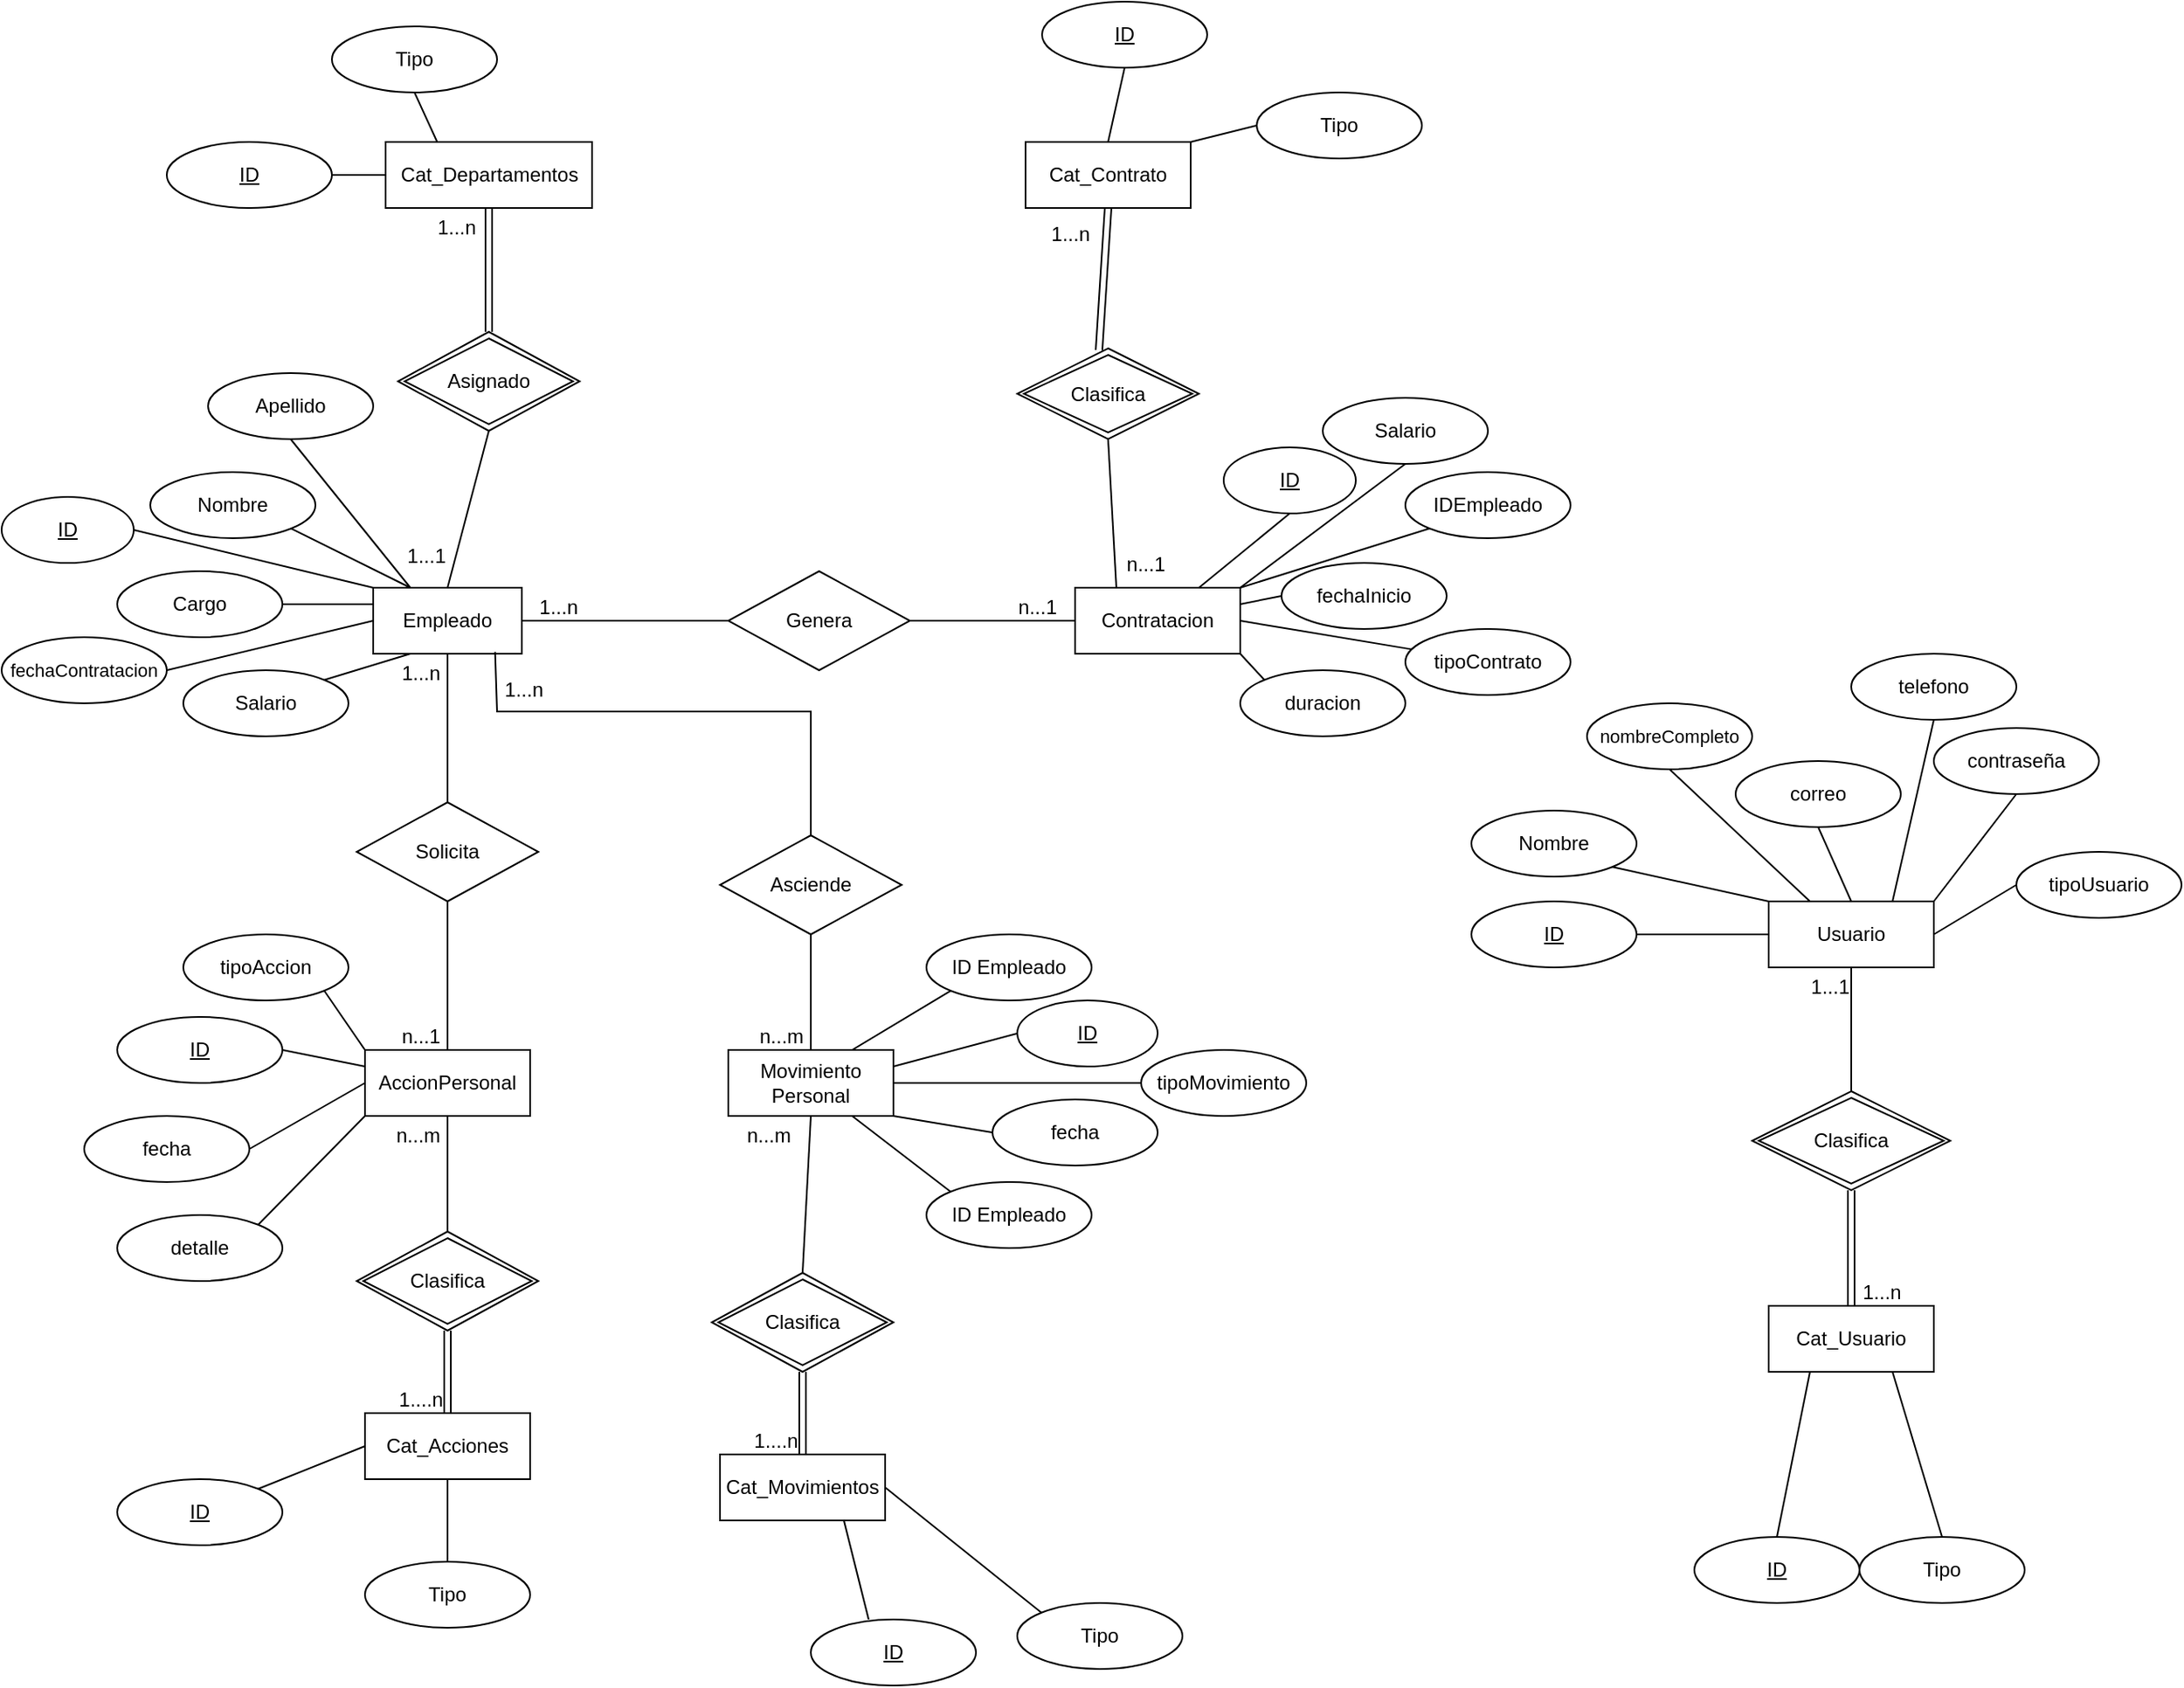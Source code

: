 <mxfile version="24.7.17">
  <diagram id="R2lEEEUBdFMjLlhIrx00" name="Page-1">
    <mxGraphModel dx="2489" dy="1182" grid="1" gridSize="10" guides="1" tooltips="1" connect="1" arrows="1" fold="1" page="1" pageScale="1" pageWidth="850" pageHeight="1100" math="0" shadow="0" extFonts="Permanent Marker^https://fonts.googleapis.com/css?family=Permanent+Marker">
      <root>
        <mxCell id="0" />
        <mxCell id="1" parent="0" />
        <mxCell id="kR9tuHSy6XGwE23nm4-p-1" value="Empleado" style="whiteSpace=wrap;html=1;align=center;" vertex="1" parent="1">
          <mxGeometry x="305" y="415" width="90" height="40" as="geometry" />
        </mxCell>
        <mxCell id="kR9tuHSy6XGwE23nm4-p-2" value="ID" style="ellipse;whiteSpace=wrap;html=1;align=center;fontStyle=4;" vertex="1" parent="1">
          <mxGeometry x="80" y="360" width="80" height="40" as="geometry" />
        </mxCell>
        <mxCell id="kR9tuHSy6XGwE23nm4-p-3" value="" style="endArrow=none;html=1;rounded=0;exitX=1;exitY=0.5;exitDx=0;exitDy=0;entryX=0;entryY=0;entryDx=0;entryDy=0;" edge="1" parent="1" source="kR9tuHSy6XGwE23nm4-p-2" target="kR9tuHSy6XGwE23nm4-p-1">
          <mxGeometry relative="1" as="geometry">
            <mxPoint x="370" y="485" as="sourcePoint" />
            <mxPoint x="530" y="485" as="targetPoint" />
          </mxGeometry>
        </mxCell>
        <mxCell id="kR9tuHSy6XGwE23nm4-p-6" value="Nombre" style="ellipse;whiteSpace=wrap;html=1;align=center;" vertex="1" parent="1">
          <mxGeometry x="170" y="345" width="100" height="40" as="geometry" />
        </mxCell>
        <mxCell id="kR9tuHSy6XGwE23nm4-p-7" value="" style="endArrow=none;html=1;rounded=0;exitX=1;exitY=1;exitDx=0;exitDy=0;entryX=0.25;entryY=0;entryDx=0;entryDy=0;" edge="1" parent="1" source="kR9tuHSy6XGwE23nm4-p-6" target="kR9tuHSy6XGwE23nm4-p-1">
          <mxGeometry relative="1" as="geometry">
            <mxPoint x="370" y="485" as="sourcePoint" />
            <mxPoint x="530" y="485" as="targetPoint" />
          </mxGeometry>
        </mxCell>
        <mxCell id="kR9tuHSy6XGwE23nm4-p-8" value="Apellido" style="ellipse;whiteSpace=wrap;html=1;align=center;" vertex="1" parent="1">
          <mxGeometry x="205" y="285" width="100" height="40" as="geometry" />
        </mxCell>
        <mxCell id="kR9tuHSy6XGwE23nm4-p-9" value="" style="endArrow=none;html=1;rounded=0;exitX=0.5;exitY=1;exitDx=0;exitDy=0;entryX=0.25;entryY=0;entryDx=0;entryDy=0;" edge="1" parent="1" source="kR9tuHSy6XGwE23nm4-p-8" target="kR9tuHSy6XGwE23nm4-p-1">
          <mxGeometry relative="1" as="geometry">
            <mxPoint x="520" y="545" as="sourcePoint" />
            <mxPoint x="463" y="475" as="targetPoint" />
          </mxGeometry>
        </mxCell>
        <mxCell id="kR9tuHSy6XGwE23nm4-p-10" value="Cargo" style="ellipse;whiteSpace=wrap;html=1;align=center;" vertex="1" parent="1">
          <mxGeometry x="150" y="405" width="100" height="40" as="geometry" />
        </mxCell>
        <mxCell id="kR9tuHSy6XGwE23nm4-p-11" value="" style="endArrow=none;html=1;rounded=0;exitX=1;exitY=0.5;exitDx=0;exitDy=0;entryX=0;entryY=0.25;entryDx=0;entryDy=0;" edge="1" parent="1" source="kR9tuHSy6XGwE23nm4-p-10" target="kR9tuHSy6XGwE23nm4-p-1">
          <mxGeometry relative="1" as="geometry">
            <mxPoint x="260" y="585" as="sourcePoint" />
            <mxPoint x="203" y="515" as="targetPoint" />
          </mxGeometry>
        </mxCell>
        <mxCell id="kR9tuHSy6XGwE23nm4-p-12" value="&lt;font style=&quot;font-size: 11px;&quot;&gt;fechaContratacion&lt;/font&gt;" style="ellipse;whiteSpace=wrap;html=1;align=center;" vertex="1" parent="1">
          <mxGeometry x="80" y="445" width="100" height="40" as="geometry" />
        </mxCell>
        <mxCell id="kR9tuHSy6XGwE23nm4-p-13" value="" style="endArrow=none;html=1;rounded=0;exitX=1;exitY=0.5;exitDx=0;exitDy=0;entryX=0;entryY=0.5;entryDx=0;entryDy=0;" edge="1" parent="1" source="kR9tuHSy6XGwE23nm4-p-12" target="kR9tuHSy6XGwE23nm4-p-1">
          <mxGeometry relative="1" as="geometry">
            <mxPoint x="260" y="655" as="sourcePoint" />
            <mxPoint x="203" y="585" as="targetPoint" />
          </mxGeometry>
        </mxCell>
        <mxCell id="kR9tuHSy6XGwE23nm4-p-14" value="Salario" style="ellipse;whiteSpace=wrap;html=1;align=center;" vertex="1" parent="1">
          <mxGeometry x="190" y="465" width="100" height="40" as="geometry" />
        </mxCell>
        <mxCell id="kR9tuHSy6XGwE23nm4-p-15" value="" style="endArrow=none;html=1;rounded=0;exitX=1;exitY=0;exitDx=0;exitDy=0;entryX=0.25;entryY=1;entryDx=0;entryDy=0;" edge="1" parent="1" source="kR9tuHSy6XGwE23nm4-p-14" target="kR9tuHSy6XGwE23nm4-p-1">
          <mxGeometry relative="1" as="geometry">
            <mxPoint x="280" y="685" as="sourcePoint" />
            <mxPoint x="223" y="615" as="targetPoint" />
          </mxGeometry>
        </mxCell>
        <mxCell id="kR9tuHSy6XGwE23nm4-p-16" value="Genera" style="shape=rhombus;perimeter=rhombusPerimeter;whiteSpace=wrap;html=1;align=center;" vertex="1" parent="1">
          <mxGeometry x="520" y="405" width="110" height="60" as="geometry" />
        </mxCell>
        <mxCell id="kR9tuHSy6XGwE23nm4-p-17" value="Contratacion" style="whiteSpace=wrap;html=1;align=center;" vertex="1" parent="1">
          <mxGeometry x="730" y="415" width="100" height="40" as="geometry" />
        </mxCell>
        <mxCell id="kR9tuHSy6XGwE23nm4-p-18" value="Solicita" style="shape=rhombus;perimeter=rhombusPerimeter;whiteSpace=wrap;html=1;align=center;" vertex="1" parent="1">
          <mxGeometry x="295" y="545" width="110" height="60" as="geometry" />
        </mxCell>
        <mxCell id="kR9tuHSy6XGwE23nm4-p-19" value="AccionPersonal" style="whiteSpace=wrap;html=1;align=center;" vertex="1" parent="1">
          <mxGeometry x="300" y="695" width="100" height="40" as="geometry" />
        </mxCell>
        <mxCell id="kR9tuHSy6XGwE23nm4-p-20" value="Asciende" style="shape=rhombus;perimeter=rhombusPerimeter;whiteSpace=wrap;html=1;align=center;" vertex="1" parent="1">
          <mxGeometry x="515" y="565" width="110" height="60" as="geometry" />
        </mxCell>
        <mxCell id="kR9tuHSy6XGwE23nm4-p-21" value="Movimiento&lt;div&gt;Personal&lt;/div&gt;" style="whiteSpace=wrap;html=1;align=center;" vertex="1" parent="1">
          <mxGeometry x="520" y="695" width="100" height="40" as="geometry" />
        </mxCell>
        <mxCell id="kR9tuHSy6XGwE23nm4-p-22" value="ID" style="ellipse;whiteSpace=wrap;html=1;align=center;fontStyle=4;" vertex="1" parent="1">
          <mxGeometry x="150" y="675" width="100" height="40" as="geometry" />
        </mxCell>
        <mxCell id="kR9tuHSy6XGwE23nm4-p-23" value="" style="endArrow=none;html=1;rounded=0;exitX=1;exitY=0.5;exitDx=0;exitDy=0;entryX=0;entryY=0.25;entryDx=0;entryDy=0;" edge="1" parent="1" source="kR9tuHSy6XGwE23nm4-p-22" target="kR9tuHSy6XGwE23nm4-p-19">
          <mxGeometry relative="1" as="geometry">
            <mxPoint x="300" y="885" as="sourcePoint" />
            <mxPoint x="220" y="815" as="targetPoint" />
          </mxGeometry>
        </mxCell>
        <mxCell id="kR9tuHSy6XGwE23nm4-p-24" value="tipoAccion" style="ellipse;whiteSpace=wrap;html=1;align=center;" vertex="1" parent="1">
          <mxGeometry x="190" y="625" width="100" height="40" as="geometry" />
        </mxCell>
        <mxCell id="kR9tuHSy6XGwE23nm4-p-25" value="" style="endArrow=none;html=1;rounded=0;exitX=1;exitY=1;exitDx=0;exitDy=0;entryX=0;entryY=0;entryDx=0;entryDy=0;" edge="1" parent="1" source="kR9tuHSy6XGwE23nm4-p-24" target="kR9tuHSy6XGwE23nm4-p-19">
          <mxGeometry relative="1" as="geometry">
            <mxPoint x="300" y="885" as="sourcePoint" />
            <mxPoint x="243" y="815" as="targetPoint" />
          </mxGeometry>
        </mxCell>
        <mxCell id="kR9tuHSy6XGwE23nm4-p-26" value="fecha" style="ellipse;whiteSpace=wrap;html=1;align=center;" vertex="1" parent="1">
          <mxGeometry x="130" y="735" width="100" height="40" as="geometry" />
        </mxCell>
        <mxCell id="kR9tuHSy6XGwE23nm4-p-27" value="" style="endArrow=none;html=1;rounded=0;exitX=1;exitY=0.5;exitDx=0;exitDy=0;entryX=0;entryY=0.5;entryDx=0;entryDy=0;" edge="1" parent="1" source="kR9tuHSy6XGwE23nm4-p-26" target="kR9tuHSy6XGwE23nm4-p-19">
          <mxGeometry relative="1" as="geometry">
            <mxPoint x="190" y="985" as="sourcePoint" />
            <mxPoint x="220" y="825" as="targetPoint" />
          </mxGeometry>
        </mxCell>
        <mxCell id="kR9tuHSy6XGwE23nm4-p-30" value="detalle" style="ellipse;whiteSpace=wrap;html=1;align=center;" vertex="1" parent="1">
          <mxGeometry x="150" y="795" width="100" height="40" as="geometry" />
        </mxCell>
        <mxCell id="kR9tuHSy6XGwE23nm4-p-31" value="" style="endArrow=none;html=1;rounded=0;exitX=1;exitY=0;exitDx=0;exitDy=0;entryX=0;entryY=1;entryDx=0;entryDy=0;" edge="1" parent="1" source="kR9tuHSy6XGwE23nm4-p-30" target="kR9tuHSy6XGwE23nm4-p-19">
          <mxGeometry relative="1" as="geometry">
            <mxPoint x="210" y="1085" as="sourcePoint" />
            <mxPoint x="220" y="855" as="targetPoint" />
          </mxGeometry>
        </mxCell>
        <mxCell id="kR9tuHSy6XGwE23nm4-p-32" value="Cat_Acciones" style="whiteSpace=wrap;html=1;align=center;" vertex="1" parent="1">
          <mxGeometry x="300" y="915" width="100" height="40" as="geometry" />
        </mxCell>
        <mxCell id="kR9tuHSy6XGwE23nm4-p-35" value="ID" style="ellipse;whiteSpace=wrap;html=1;align=center;fontStyle=4;" vertex="1" parent="1">
          <mxGeometry x="150" y="955" width="100" height="40" as="geometry" />
        </mxCell>
        <mxCell id="kR9tuHSy6XGwE23nm4-p-36" value="Tipo" style="ellipse;whiteSpace=wrap;html=1;align=center;" vertex="1" parent="1">
          <mxGeometry x="300" y="1005" width="100" height="40" as="geometry" />
        </mxCell>
        <mxCell id="kR9tuHSy6XGwE23nm4-p-37" value="" style="endArrow=none;html=1;rounded=0;exitX=1;exitY=0;exitDx=0;exitDy=0;entryX=0;entryY=0.5;entryDx=0;entryDy=0;" edge="1" parent="1" source="kR9tuHSy6XGwE23nm4-p-35" target="kR9tuHSy6XGwE23nm4-p-32">
          <mxGeometry relative="1" as="geometry">
            <mxPoint x="430" y="895" as="sourcePoint" />
            <mxPoint x="590" y="895" as="targetPoint" />
          </mxGeometry>
        </mxCell>
        <mxCell id="kR9tuHSy6XGwE23nm4-p-38" value="" style="endArrow=none;html=1;rounded=0;exitX=0.5;exitY=0;exitDx=0;exitDy=0;entryX=0.5;entryY=1;entryDx=0;entryDy=0;" edge="1" parent="1" source="kR9tuHSy6XGwE23nm4-p-36" target="kR9tuHSy6XGwE23nm4-p-32">
          <mxGeometry relative="1" as="geometry">
            <mxPoint x="430" y="895" as="sourcePoint" />
            <mxPoint x="590" y="895" as="targetPoint" />
          </mxGeometry>
        </mxCell>
        <mxCell id="kR9tuHSy6XGwE23nm4-p-39" value="Clasifica" style="shape=rhombus;double=1;perimeter=rhombusPerimeter;whiteSpace=wrap;html=1;align=center;" vertex="1" parent="1">
          <mxGeometry x="295" y="805" width="110" height="60" as="geometry" />
        </mxCell>
        <mxCell id="kR9tuHSy6XGwE23nm4-p-40" value="" style="shape=link;html=1;rounded=0;exitX=0.5;exitY=0;exitDx=0;exitDy=0;entryX=0.5;entryY=1;entryDx=0;entryDy=0;" edge="1" parent="1" source="kR9tuHSy6XGwE23nm4-p-32" target="kR9tuHSy6XGwE23nm4-p-39">
          <mxGeometry relative="1" as="geometry">
            <mxPoint x="430" y="895" as="sourcePoint" />
            <mxPoint x="590" y="895" as="targetPoint" />
          </mxGeometry>
        </mxCell>
        <mxCell id="kR9tuHSy6XGwE23nm4-p-41" value="1....n&amp;nbsp;&amp;nbsp;" style="resizable=0;html=1;whiteSpace=wrap;align=right;verticalAlign=bottom;" connectable="0" vertex="1" parent="kR9tuHSy6XGwE23nm4-p-40">
          <mxGeometry x="1" relative="1" as="geometry">
            <mxPoint x="5" y="50" as="offset" />
          </mxGeometry>
        </mxCell>
        <mxCell id="kR9tuHSy6XGwE23nm4-p-42" value="" style="endArrow=none;html=1;rounded=0;exitX=0.5;exitY=0;exitDx=0;exitDy=0;entryX=0.5;entryY=1;entryDx=0;entryDy=0;" edge="1" parent="1" source="kR9tuHSy6XGwE23nm4-p-39" target="kR9tuHSy6XGwE23nm4-p-19">
          <mxGeometry relative="1" as="geometry">
            <mxPoint x="390" y="775" as="sourcePoint" />
            <mxPoint x="550" y="775" as="targetPoint" />
          </mxGeometry>
        </mxCell>
        <mxCell id="kR9tuHSy6XGwE23nm4-p-43" value="n...m&amp;nbsp;" style="resizable=0;html=1;whiteSpace=wrap;align=right;verticalAlign=bottom;" connectable="0" vertex="1" parent="kR9tuHSy6XGwE23nm4-p-42">
          <mxGeometry x="1" relative="1" as="geometry">
            <mxPoint y="20" as="offset" />
          </mxGeometry>
        </mxCell>
        <mxCell id="kR9tuHSy6XGwE23nm4-p-45" value="" style="endArrow=none;html=1;rounded=0;exitX=0.5;exitY=1;exitDx=0;exitDy=0;entryX=0.5;entryY=0;entryDx=0;entryDy=0;" edge="1" parent="1" source="kR9tuHSy6XGwE23nm4-p-18" target="kR9tuHSy6XGwE23nm4-p-19">
          <mxGeometry relative="1" as="geometry">
            <mxPoint x="370" y="615" as="sourcePoint" />
            <mxPoint x="530" y="615" as="targetPoint" />
          </mxGeometry>
        </mxCell>
        <mxCell id="kR9tuHSy6XGwE23nm4-p-46" value="n...1&amp;nbsp;" style="resizable=0;html=1;whiteSpace=wrap;align=right;verticalAlign=bottom;" connectable="0" vertex="1" parent="kR9tuHSy6XGwE23nm4-p-45">
          <mxGeometry x="1" relative="1" as="geometry" />
        </mxCell>
        <mxCell id="kR9tuHSy6XGwE23nm4-p-47" value="" style="endArrow=none;html=1;rounded=0;exitX=0.5;exitY=0;exitDx=0;exitDy=0;entryX=0.5;entryY=1;entryDx=0;entryDy=0;" edge="1" parent="1" source="kR9tuHSy6XGwE23nm4-p-18" target="kR9tuHSy6XGwE23nm4-p-1">
          <mxGeometry relative="1" as="geometry">
            <mxPoint x="360" y="525" as="sourcePoint" />
            <mxPoint x="520" y="525" as="targetPoint" />
          </mxGeometry>
        </mxCell>
        <mxCell id="kR9tuHSy6XGwE23nm4-p-48" value="1...n&amp;nbsp;" style="resizable=0;html=1;whiteSpace=wrap;align=right;verticalAlign=bottom;" connectable="0" vertex="1" parent="kR9tuHSy6XGwE23nm4-p-47">
          <mxGeometry x="1" relative="1" as="geometry">
            <mxPoint y="20" as="offset" />
          </mxGeometry>
        </mxCell>
        <mxCell id="kR9tuHSy6XGwE23nm4-p-49" value="ID" style="ellipse;whiteSpace=wrap;html=1;align=center;fontStyle=4;" vertex="1" parent="1">
          <mxGeometry x="820" y="330" width="80" height="40" as="geometry" />
        </mxCell>
        <mxCell id="kR9tuHSy6XGwE23nm4-p-50" value="" style="endArrow=none;html=1;rounded=0;exitX=0.5;exitY=1;exitDx=0;exitDy=0;entryX=0.75;entryY=0;entryDx=0;entryDy=0;" edge="1" parent="1" source="kR9tuHSy6XGwE23nm4-p-49" target="kR9tuHSy6XGwE23nm4-p-17">
          <mxGeometry relative="1" as="geometry">
            <mxPoint x="865" y="445" as="sourcePoint" />
            <mxPoint x="800" y="375" as="targetPoint" />
          </mxGeometry>
        </mxCell>
        <mxCell id="kR9tuHSy6XGwE23nm4-p-51" value="IDEmpleado" style="ellipse;whiteSpace=wrap;html=1;align=center;" vertex="1" parent="1">
          <mxGeometry x="930" y="345" width="100" height="40" as="geometry" />
        </mxCell>
        <mxCell id="kR9tuHSy6XGwE23nm4-p-52" value="" style="endArrow=none;html=1;rounded=0;exitX=0;exitY=1;exitDx=0;exitDy=0;entryX=1;entryY=0;entryDx=0;entryDy=0;" edge="1" parent="1" source="kR9tuHSy6XGwE23nm4-p-51" target="kR9tuHSy6XGwE23nm4-p-17">
          <mxGeometry relative="1" as="geometry">
            <mxPoint x="865" y="445" as="sourcePoint" />
            <mxPoint x="823" y="375" as="targetPoint" />
          </mxGeometry>
        </mxCell>
        <mxCell id="kR9tuHSy6XGwE23nm4-p-53" value="fechaInicio" style="ellipse;whiteSpace=wrap;html=1;align=center;" vertex="1" parent="1">
          <mxGeometry x="855" y="400" width="100" height="40" as="geometry" />
        </mxCell>
        <mxCell id="kR9tuHSy6XGwE23nm4-p-54" value="" style="endArrow=none;html=1;rounded=0;exitX=0;exitY=0.5;exitDx=0;exitDy=0;entryX=1;entryY=0.25;entryDx=0;entryDy=0;" edge="1" parent="1" source="kR9tuHSy6XGwE23nm4-p-53" target="kR9tuHSy6XGwE23nm4-p-17">
          <mxGeometry relative="1" as="geometry">
            <mxPoint x="1015" y="505" as="sourcePoint" />
            <mxPoint x="845" y="375" as="targetPoint" />
          </mxGeometry>
        </mxCell>
        <mxCell id="kR9tuHSy6XGwE23nm4-p-55" value="tipoContrato" style="ellipse;whiteSpace=wrap;html=1;align=center;" vertex="1" parent="1">
          <mxGeometry x="930" y="440" width="100" height="40" as="geometry" />
        </mxCell>
        <mxCell id="kR9tuHSy6XGwE23nm4-p-56" value="" style="endArrow=none;html=1;rounded=0;entryX=1;entryY=0.5;entryDx=0;entryDy=0;" edge="1" parent="1" source="kR9tuHSy6XGwE23nm4-p-55" target="kR9tuHSy6XGwE23nm4-p-17">
          <mxGeometry relative="1" as="geometry">
            <mxPoint x="965" y="680" as="sourcePoint" />
            <mxPoint x="1010" y="520" as="targetPoint" />
          </mxGeometry>
        </mxCell>
        <mxCell id="kR9tuHSy6XGwE23nm4-p-57" value="ID" style="ellipse;whiteSpace=wrap;html=1;align=center;fontStyle=4;" vertex="1" parent="1">
          <mxGeometry x="710" y="60" width="100" height="40" as="geometry" />
        </mxCell>
        <mxCell id="kR9tuHSy6XGwE23nm4-p-58" value="" style="endArrow=none;html=1;rounded=0;exitX=0.5;exitY=1;exitDx=0;exitDy=0;entryX=0.5;entryY=0;entryDx=0;entryDy=0;" edge="1" parent="1" source="kR9tuHSy6XGwE23nm4-p-57" target="kR9tuHSy6XGwE23nm4-p-84">
          <mxGeometry relative="1" as="geometry">
            <mxPoint x="1065" y="235" as="sourcePoint" />
            <mxPoint x="1000" y="165" as="targetPoint" />
          </mxGeometry>
        </mxCell>
        <mxCell id="kR9tuHSy6XGwE23nm4-p-59" value="Salario" style="ellipse;whiteSpace=wrap;html=1;align=center;" vertex="1" parent="1">
          <mxGeometry x="880" y="300" width="100" height="40" as="geometry" />
        </mxCell>
        <mxCell id="kR9tuHSy6XGwE23nm4-p-60" value="" style="endArrow=none;html=1;rounded=0;exitX=0.5;exitY=1;exitDx=0;exitDy=0;entryX=1;entryY=0;entryDx=0;entryDy=0;" edge="1" parent="1" source="kR9tuHSy6XGwE23nm4-p-59" target="kR9tuHSy6XGwE23nm4-p-17">
          <mxGeometry relative="1" as="geometry">
            <mxPoint x="920" y="455" as="sourcePoint" />
            <mxPoint x="878" y="385" as="targetPoint" />
          </mxGeometry>
        </mxCell>
        <mxCell id="kR9tuHSy6XGwE23nm4-p-61" value="duracion" style="ellipse;whiteSpace=wrap;html=1;align=center;" vertex="1" parent="1">
          <mxGeometry x="830" y="465" width="100" height="40" as="geometry" />
        </mxCell>
        <mxCell id="kR9tuHSy6XGwE23nm4-p-62" value="" style="endArrow=none;html=1;rounded=0;exitX=0;exitY=0;exitDx=0;exitDy=0;entryX=1;entryY=1;entryDx=0;entryDy=0;" edge="1" parent="1" source="kR9tuHSy6XGwE23nm4-p-61" target="kR9tuHSy6XGwE23nm4-p-17">
          <mxGeometry relative="1" as="geometry">
            <mxPoint x="1070" y="555" as="sourcePoint" />
            <mxPoint x="900" y="425" as="targetPoint" />
          </mxGeometry>
        </mxCell>
        <mxCell id="kR9tuHSy6XGwE23nm4-p-63" value="Tipo" style="ellipse;whiteSpace=wrap;html=1;align=center;" vertex="1" parent="1">
          <mxGeometry x="840" y="115" width="100" height="40" as="geometry" />
        </mxCell>
        <mxCell id="kR9tuHSy6XGwE23nm4-p-64" value="" style="endArrow=none;html=1;rounded=0;exitX=0;exitY=0.5;exitDx=0;exitDy=0;entryX=1;entryY=0;entryDx=0;entryDy=0;" edge="1" parent="1" source="kR9tuHSy6XGwE23nm4-p-63" target="kR9tuHSy6XGwE23nm4-p-84">
          <mxGeometry relative="1" as="geometry">
            <mxPoint x="955" y="335" as="sourcePoint" />
            <mxPoint x="1000" y="175" as="targetPoint" />
          </mxGeometry>
        </mxCell>
        <mxCell id="kR9tuHSy6XGwE23nm4-p-66" value="" style="endArrow=none;html=1;rounded=0;exitX=1;exitY=0.5;exitDx=0;exitDy=0;entryX=0;entryY=0.5;entryDx=0;entryDy=0;" edge="1" parent="1" source="kR9tuHSy6XGwE23nm4-p-1" target="kR9tuHSy6XGwE23nm4-p-16">
          <mxGeometry relative="1" as="geometry">
            <mxPoint x="510" y="385" as="sourcePoint" />
            <mxPoint x="670" y="385" as="targetPoint" />
          </mxGeometry>
        </mxCell>
        <mxCell id="kR9tuHSy6XGwE23nm4-p-67" value="1...n" style="resizable=0;html=1;whiteSpace=wrap;align=right;verticalAlign=bottom;" connectable="0" vertex="1" parent="kR9tuHSy6XGwE23nm4-p-66">
          <mxGeometry x="1" relative="1" as="geometry">
            <mxPoint x="-90" as="offset" />
          </mxGeometry>
        </mxCell>
        <mxCell id="kR9tuHSy6XGwE23nm4-p-68" value="" style="endArrow=none;html=1;rounded=0;exitX=1;exitY=0.5;exitDx=0;exitDy=0;entryX=0;entryY=0.5;entryDx=0;entryDy=0;" edge="1" parent="1" source="kR9tuHSy6XGwE23nm4-p-16" target="kR9tuHSy6XGwE23nm4-p-17">
          <mxGeometry relative="1" as="geometry">
            <mxPoint x="510" y="385" as="sourcePoint" />
            <mxPoint x="670" y="385" as="targetPoint" />
          </mxGeometry>
        </mxCell>
        <mxCell id="kR9tuHSy6XGwE23nm4-p-69" value="n...1" style="resizable=0;html=1;whiteSpace=wrap;align=right;verticalAlign=bottom;" connectable="0" vertex="1" parent="kR9tuHSy6XGwE23nm4-p-68">
          <mxGeometry x="1" relative="1" as="geometry">
            <mxPoint x="-10" as="offset" />
          </mxGeometry>
        </mxCell>
        <mxCell id="kR9tuHSy6XGwE23nm4-p-71" value="Cat_Departamentos" style="whiteSpace=wrap;html=1;align=center;" vertex="1" parent="1">
          <mxGeometry x="312.5" y="145" width="125" height="40" as="geometry" />
        </mxCell>
        <mxCell id="kR9tuHSy6XGwE23nm4-p-72" value="ID" style="ellipse;whiteSpace=wrap;html=1;align=center;fontStyle=4;" vertex="1" parent="1">
          <mxGeometry x="180" y="145" width="100" height="40" as="geometry" />
        </mxCell>
        <mxCell id="kR9tuHSy6XGwE23nm4-p-73" value="Tipo" style="ellipse;whiteSpace=wrap;html=1;align=center;" vertex="1" parent="1">
          <mxGeometry x="280" y="75" width="100" height="40" as="geometry" />
        </mxCell>
        <mxCell id="kR9tuHSy6XGwE23nm4-p-74" value="" style="endArrow=none;html=1;rounded=0;entryX=0;entryY=0.5;entryDx=0;entryDy=0;exitX=1;exitY=0.5;exitDx=0;exitDy=0;" edge="1" parent="1" source="kR9tuHSy6XGwE23nm4-p-72" target="kR9tuHSy6XGwE23nm4-p-71">
          <mxGeometry relative="1" as="geometry">
            <mxPoint x="250" y="65" as="sourcePoint" />
            <mxPoint x="600" y="65" as="targetPoint" />
          </mxGeometry>
        </mxCell>
        <mxCell id="kR9tuHSy6XGwE23nm4-p-77" value="" style="endArrow=none;html=1;rounded=0;exitX=0.25;exitY=0;exitDx=0;exitDy=0;entryX=0.5;entryY=1;entryDx=0;entryDy=0;" edge="1" parent="1" source="kR9tuHSy6XGwE23nm4-p-71" target="kR9tuHSy6XGwE23nm4-p-73">
          <mxGeometry relative="1" as="geometry">
            <mxPoint x="500" y="155" as="sourcePoint" />
            <mxPoint x="660" y="155" as="targetPoint" />
          </mxGeometry>
        </mxCell>
        <mxCell id="kR9tuHSy6XGwE23nm4-p-78" value="Asignado" style="shape=rhombus;double=1;perimeter=rhombusPerimeter;whiteSpace=wrap;html=1;align=center;" vertex="1" parent="1">
          <mxGeometry x="320" y="260" width="110" height="60" as="geometry" />
        </mxCell>
        <mxCell id="kR9tuHSy6XGwE23nm4-p-79" value="" style="shape=link;html=1;rounded=0;exitX=0.5;exitY=0;exitDx=0;exitDy=0;entryX=0.5;entryY=1;entryDx=0;entryDy=0;" edge="1" parent="1" source="kR9tuHSy6XGwE23nm4-p-78" target="kR9tuHSy6XGwE23nm4-p-71">
          <mxGeometry relative="1" as="geometry">
            <mxPoint x="370" y="295" as="sourcePoint" />
            <mxPoint x="530" y="295" as="targetPoint" />
          </mxGeometry>
        </mxCell>
        <mxCell id="kR9tuHSy6XGwE23nm4-p-80" value="1...n&amp;nbsp;&amp;nbsp;" style="resizable=0;html=1;whiteSpace=wrap;align=right;verticalAlign=bottom;" connectable="0" vertex="1" parent="kR9tuHSy6XGwE23nm4-p-79">
          <mxGeometry x="1" relative="1" as="geometry">
            <mxPoint y="20" as="offset" />
          </mxGeometry>
        </mxCell>
        <mxCell id="kR9tuHSy6XGwE23nm4-p-82" value="" style="endArrow=none;html=1;rounded=0;exitX=0.5;exitY=1;exitDx=0;exitDy=0;entryX=0.5;entryY=0;entryDx=0;entryDy=0;" edge="1" parent="1" source="kR9tuHSy6XGwE23nm4-p-78" target="kR9tuHSy6XGwE23nm4-p-1">
          <mxGeometry relative="1" as="geometry">
            <mxPoint x="370" y="295" as="sourcePoint" />
            <mxPoint x="530" y="295" as="targetPoint" />
          </mxGeometry>
        </mxCell>
        <mxCell id="kR9tuHSy6XGwE23nm4-p-83" value="1...1" style="resizable=0;html=1;whiteSpace=wrap;align=right;verticalAlign=bottom;" connectable="0" vertex="1" parent="kR9tuHSy6XGwE23nm4-p-82">
          <mxGeometry x="1" relative="1" as="geometry">
            <mxPoint y="-10" as="offset" />
          </mxGeometry>
        </mxCell>
        <mxCell id="kR9tuHSy6XGwE23nm4-p-84" value="Cat_Contrato" style="whiteSpace=wrap;html=1;align=center;" vertex="1" parent="1">
          <mxGeometry x="700" y="145" width="100" height="40" as="geometry" />
        </mxCell>
        <mxCell id="kR9tuHSy6XGwE23nm4-p-89" value="Clasifica" style="shape=rhombus;double=1;perimeter=rhombusPerimeter;whiteSpace=wrap;html=1;align=center;" vertex="1" parent="1">
          <mxGeometry x="695" y="270" width="110" height="55" as="geometry" />
        </mxCell>
        <mxCell id="kR9tuHSy6XGwE23nm4-p-90" value="" style="endArrow=none;html=1;rounded=0;entryX=0.25;entryY=0;entryDx=0;entryDy=0;exitX=0.5;exitY=1;exitDx=0;exitDy=0;" edge="1" parent="1" source="kR9tuHSy6XGwE23nm4-p-89" target="kR9tuHSy6XGwE23nm4-p-17">
          <mxGeometry relative="1" as="geometry">
            <mxPoint x="650" y="350" as="sourcePoint" />
            <mxPoint x="750" y="300" as="targetPoint" />
          </mxGeometry>
        </mxCell>
        <mxCell id="kR9tuHSy6XGwE23nm4-p-91" value="&amp;nbsp;n...1&amp;nbsp; &amp;nbsp;" style="resizable=0;html=1;whiteSpace=wrap;align=right;verticalAlign=bottom;" connectable="0" vertex="1" parent="kR9tuHSy6XGwE23nm4-p-90">
          <mxGeometry x="1" relative="1" as="geometry">
            <mxPoint x="35" y="10" as="offset" />
          </mxGeometry>
        </mxCell>
        <mxCell id="kR9tuHSy6XGwE23nm4-p-92" value="" style="shape=link;html=1;rounded=0;exitX=0.45;exitY=0.021;exitDx=0;exitDy=0;exitPerimeter=0;entryX=0.5;entryY=1;entryDx=0;entryDy=0;" edge="1" parent="1" source="kR9tuHSy6XGwE23nm4-p-89" target="kR9tuHSy6XGwE23nm4-p-84">
          <mxGeometry relative="1" as="geometry">
            <mxPoint x="670" y="240" as="sourcePoint" />
            <mxPoint x="830" y="240" as="targetPoint" />
          </mxGeometry>
        </mxCell>
        <mxCell id="kR9tuHSy6XGwE23nm4-p-93" value="1...n" style="resizable=0;html=1;whiteSpace=wrap;align=right;verticalAlign=bottom;" connectable="0" vertex="1" parent="kR9tuHSy6XGwE23nm4-p-92">
          <mxGeometry x="1" relative="1" as="geometry">
            <mxPoint x="-10" y="25" as="offset" />
          </mxGeometry>
        </mxCell>
        <mxCell id="kR9tuHSy6XGwE23nm4-p-95" value="" style="endArrow=none;html=1;rounded=0;exitX=0.5;exitY=1;exitDx=0;exitDy=0;entryX=0.5;entryY=0;entryDx=0;entryDy=0;" edge="1" parent="1" source="kR9tuHSy6XGwE23nm4-p-20" target="kR9tuHSy6XGwE23nm4-p-21">
          <mxGeometry relative="1" as="geometry">
            <mxPoint x="560" y="700" as="sourcePoint" />
            <mxPoint x="720" y="700" as="targetPoint" />
          </mxGeometry>
        </mxCell>
        <mxCell id="kR9tuHSy6XGwE23nm4-p-96" value="n...m&amp;nbsp;" style="resizable=0;html=1;whiteSpace=wrap;align=right;verticalAlign=bottom;" connectable="0" vertex="1" parent="kR9tuHSy6XGwE23nm4-p-95">
          <mxGeometry x="1" relative="1" as="geometry" />
        </mxCell>
        <mxCell id="kR9tuHSy6XGwE23nm4-p-97" value="ID" style="ellipse;whiteSpace=wrap;html=1;align=center;fontStyle=4;" vertex="1" parent="1">
          <mxGeometry x="695" y="665" width="85" height="40" as="geometry" />
        </mxCell>
        <mxCell id="kR9tuHSy6XGwE23nm4-p-98" value="" style="endArrow=none;html=1;rounded=0;exitX=0;exitY=0.5;exitDx=0;exitDy=0;entryX=1;entryY=0.25;entryDx=0;entryDy=0;" edge="1" parent="1" source="kR9tuHSy6XGwE23nm4-p-97" target="kR9tuHSy6XGwE23nm4-p-21">
          <mxGeometry relative="1" as="geometry">
            <mxPoint x="905" y="755" as="sourcePoint" />
            <mxPoint x="840" y="685" as="targetPoint" />
          </mxGeometry>
        </mxCell>
        <mxCell id="kR9tuHSy6XGwE23nm4-p-99" value="ID Empleado" style="ellipse;whiteSpace=wrap;html=1;align=center;" vertex="1" parent="1">
          <mxGeometry x="640" y="625" width="100" height="40" as="geometry" />
        </mxCell>
        <mxCell id="kR9tuHSy6XGwE23nm4-p-100" value="" style="endArrow=none;html=1;rounded=0;exitX=0;exitY=1;exitDx=0;exitDy=0;entryX=0.75;entryY=0;entryDx=0;entryDy=0;" edge="1" parent="1" source="kR9tuHSy6XGwE23nm4-p-99" target="kR9tuHSy6XGwE23nm4-p-21">
          <mxGeometry relative="1" as="geometry">
            <mxPoint x="795" y="855" as="sourcePoint" />
            <mxPoint x="840" y="695" as="targetPoint" />
          </mxGeometry>
        </mxCell>
        <mxCell id="kR9tuHSy6XGwE23nm4-p-101" value="tipoMovimiento" style="ellipse;whiteSpace=wrap;html=1;align=center;" vertex="1" parent="1">
          <mxGeometry x="770" y="695" width="100" height="40" as="geometry" />
        </mxCell>
        <mxCell id="kR9tuHSy6XGwE23nm4-p-102" value="" style="endArrow=none;html=1;rounded=0;exitX=0;exitY=0.5;exitDx=0;exitDy=0;entryX=1;entryY=0.5;entryDx=0;entryDy=0;" edge="1" parent="1" source="kR9tuHSy6XGwE23nm4-p-101" target="kR9tuHSy6XGwE23nm4-p-21">
          <mxGeometry relative="1" as="geometry">
            <mxPoint x="855" y="950" as="sourcePoint" />
            <mxPoint x="655" y="790" as="targetPoint" />
          </mxGeometry>
        </mxCell>
        <mxCell id="kR9tuHSy6XGwE23nm4-p-103" value="fecha" style="ellipse;whiteSpace=wrap;html=1;align=center;" vertex="1" parent="1">
          <mxGeometry x="680" y="725" width="100" height="40" as="geometry" />
        </mxCell>
        <mxCell id="kR9tuHSy6XGwE23nm4-p-104" value="" style="endArrow=none;html=1;rounded=0;exitX=0;exitY=0.5;exitDx=0;exitDy=0;entryX=1;entryY=1;entryDx=0;entryDy=0;" edge="1" parent="1" source="kR9tuHSy6XGwE23nm4-p-103" target="kR9tuHSy6XGwE23nm4-p-21">
          <mxGeometry relative="1" as="geometry">
            <mxPoint x="835" y="955" as="sourcePoint" />
            <mxPoint x="635" y="795" as="targetPoint" />
          </mxGeometry>
        </mxCell>
        <mxCell id="kR9tuHSy6XGwE23nm4-p-105" value="ID Empleado" style="ellipse;whiteSpace=wrap;html=1;align=center;" vertex="1" parent="1">
          <mxGeometry x="640" y="775" width="100" height="40" as="geometry" />
        </mxCell>
        <mxCell id="kR9tuHSy6XGwE23nm4-p-106" value="" style="endArrow=none;html=1;rounded=0;exitX=0;exitY=0;exitDx=0;exitDy=0;entryX=0.75;entryY=1;entryDx=0;entryDy=0;" edge="1" parent="1" source="kR9tuHSy6XGwE23nm4-p-105" target="kR9tuHSy6XGwE23nm4-p-21">
          <mxGeometry relative="1" as="geometry">
            <mxPoint x="830" y="1025" as="sourcePoint" />
            <mxPoint x="630" y="865" as="targetPoint" />
          </mxGeometry>
        </mxCell>
        <mxCell id="kR9tuHSy6XGwE23nm4-p-107" value="Cat_Movimientos" style="whiteSpace=wrap;html=1;align=center;" vertex="1" parent="1">
          <mxGeometry x="515" y="940" width="100" height="40" as="geometry" />
        </mxCell>
        <mxCell id="kR9tuHSy6XGwE23nm4-p-108" value="ID" style="ellipse;whiteSpace=wrap;html=1;align=center;fontStyle=4;" vertex="1" parent="1">
          <mxGeometry x="570" y="1040" width="100" height="40" as="geometry" />
        </mxCell>
        <mxCell id="kR9tuHSy6XGwE23nm4-p-109" value="Tipo" style="ellipse;whiteSpace=wrap;html=1;align=center;" vertex="1" parent="1">
          <mxGeometry x="695" y="1030" width="100" height="40" as="geometry" />
        </mxCell>
        <mxCell id="kR9tuHSy6XGwE23nm4-p-110" value="" style="endArrow=none;html=1;rounded=0;exitX=0.5;exitY=0;exitDx=0;exitDy=0;entryX=0.75;entryY=1;entryDx=0;entryDy=0;" edge="1" parent="1" target="kR9tuHSy6XGwE23nm4-p-107">
          <mxGeometry relative="1" as="geometry">
            <mxPoint x="605" y="1040" as="sourcePoint" />
            <mxPoint x="805" y="920" as="targetPoint" />
          </mxGeometry>
        </mxCell>
        <mxCell id="kR9tuHSy6XGwE23nm4-p-111" value="" style="endArrow=none;html=1;rounded=0;exitX=0;exitY=0;exitDx=0;exitDy=0;entryX=1;entryY=0.5;entryDx=0;entryDy=0;" edge="1" parent="1" source="kR9tuHSy6XGwE23nm4-p-109" target="kR9tuHSy6XGwE23nm4-p-107">
          <mxGeometry relative="1" as="geometry">
            <mxPoint x="645" y="920" as="sourcePoint" />
            <mxPoint x="805" y="920" as="targetPoint" />
          </mxGeometry>
        </mxCell>
        <mxCell id="kR9tuHSy6XGwE23nm4-p-112" value="Clasifica" style="shape=rhombus;double=1;perimeter=rhombusPerimeter;whiteSpace=wrap;html=1;align=center;" vertex="1" parent="1">
          <mxGeometry x="510" y="830" width="110" height="60" as="geometry" />
        </mxCell>
        <mxCell id="kR9tuHSy6XGwE23nm4-p-113" value="" style="shape=link;html=1;rounded=0;exitX=0.5;exitY=0;exitDx=0;exitDy=0;entryX=0.5;entryY=1;entryDx=0;entryDy=0;" edge="1" parent="1" source="kR9tuHSy6XGwE23nm4-p-107" target="kR9tuHSy6XGwE23nm4-p-112">
          <mxGeometry relative="1" as="geometry">
            <mxPoint x="645" y="920" as="sourcePoint" />
            <mxPoint x="805" y="920" as="targetPoint" />
          </mxGeometry>
        </mxCell>
        <mxCell id="kR9tuHSy6XGwE23nm4-p-114" value="1....n&amp;nbsp;&amp;nbsp;" style="resizable=0;html=1;whiteSpace=wrap;align=right;verticalAlign=bottom;" connectable="0" vertex="1" parent="kR9tuHSy6XGwE23nm4-p-113">
          <mxGeometry x="1" relative="1" as="geometry">
            <mxPoint x="5" y="50" as="offset" />
          </mxGeometry>
        </mxCell>
        <mxCell id="kR9tuHSy6XGwE23nm4-p-115" value="" style="endArrow=none;html=1;rounded=0;exitX=0.5;exitY=0;exitDx=0;exitDy=0;entryX=0.5;entryY=1;entryDx=0;entryDy=0;" edge="1" parent="1" source="kR9tuHSy6XGwE23nm4-p-112" target="kR9tuHSy6XGwE23nm4-p-21">
          <mxGeometry relative="1" as="geometry">
            <mxPoint x="480" y="780" as="sourcePoint" />
            <mxPoint x="640" y="780" as="targetPoint" />
          </mxGeometry>
        </mxCell>
        <mxCell id="kR9tuHSy6XGwE23nm4-p-116" value="n...m" style="resizable=0;html=1;whiteSpace=wrap;align=right;verticalAlign=bottom;" connectable="0" vertex="1" parent="kR9tuHSy6XGwE23nm4-p-115">
          <mxGeometry x="1" relative="1" as="geometry">
            <mxPoint x="-10" y="20" as="offset" />
          </mxGeometry>
        </mxCell>
        <mxCell id="kR9tuHSy6XGwE23nm4-p-117" value="" style="endArrow=none;html=1;rounded=0;exitX=0.5;exitY=0;exitDx=0;exitDy=0;entryX=0.82;entryY=0.971;entryDx=0;entryDy=0;entryPerimeter=0;" edge="1" parent="1" source="kR9tuHSy6XGwE23nm4-p-20" target="kR9tuHSy6XGwE23nm4-p-1">
          <mxGeometry relative="1" as="geometry">
            <mxPoint x="570" y="610" as="sourcePoint" />
            <mxPoint x="730" y="610" as="targetPoint" />
            <Array as="points">
              <mxPoint x="570" y="490" />
              <mxPoint x="380" y="490" />
            </Array>
          </mxGeometry>
        </mxCell>
        <mxCell id="kR9tuHSy6XGwE23nm4-p-118" value="1...n" style="resizable=0;html=1;whiteSpace=wrap;align=right;verticalAlign=bottom;" connectable="0" vertex="1" parent="kR9tuHSy6XGwE23nm4-p-117">
          <mxGeometry x="1" relative="1" as="geometry">
            <mxPoint x="31" y="31" as="offset" />
          </mxGeometry>
        </mxCell>
        <mxCell id="kR9tuHSy6XGwE23nm4-p-120" value="Cat_Usuario" style="whiteSpace=wrap;html=1;align=center;" vertex="1" parent="1">
          <mxGeometry x="1150" y="850" width="100" height="40" as="geometry" />
        </mxCell>
        <mxCell id="kR9tuHSy6XGwE23nm4-p-121" value="Tipo" style="ellipse;whiteSpace=wrap;html=1;align=center;" vertex="1" parent="1">
          <mxGeometry x="1205" y="990" width="100" height="40" as="geometry" />
        </mxCell>
        <mxCell id="kR9tuHSy6XGwE23nm4-p-122" value="" style="endArrow=none;html=1;rounded=0;exitX=0.5;exitY=0;exitDx=0;exitDy=0;entryX=0.25;entryY=1;entryDx=0;entryDy=0;" edge="1" parent="1" target="kR9tuHSy6XGwE23nm4-p-120" source="kR9tuHSy6XGwE23nm4-p-125">
          <mxGeometry relative="1" as="geometry">
            <mxPoint x="1240" y="950" as="sourcePoint" />
            <mxPoint x="1440" y="830" as="targetPoint" />
          </mxGeometry>
        </mxCell>
        <mxCell id="kR9tuHSy6XGwE23nm4-p-123" value="" style="endArrow=none;html=1;rounded=0;exitX=0.5;exitY=0;exitDx=0;exitDy=0;entryX=0.75;entryY=1;entryDx=0;entryDy=0;" edge="1" parent="1" source="kR9tuHSy6XGwE23nm4-p-121" target="kR9tuHSy6XGwE23nm4-p-120">
          <mxGeometry relative="1" as="geometry">
            <mxPoint x="1280" y="830" as="sourcePoint" />
            <mxPoint x="1440" y="830" as="targetPoint" />
          </mxGeometry>
        </mxCell>
        <mxCell id="kR9tuHSy6XGwE23nm4-p-125" value="ID" style="ellipse;whiteSpace=wrap;html=1;align=center;fontStyle=4;" vertex="1" parent="1">
          <mxGeometry x="1105" y="990" width="100" height="40" as="geometry" />
        </mxCell>
        <mxCell id="kR9tuHSy6XGwE23nm4-p-126" value="Usuario" style="whiteSpace=wrap;html=1;align=center;" vertex="1" parent="1">
          <mxGeometry x="1150" y="605" width="100" height="40" as="geometry" />
        </mxCell>
        <mxCell id="kR9tuHSy6XGwE23nm4-p-128" value="Clasifica" style="shape=rhombus;double=1;perimeter=rhombusPerimeter;whiteSpace=wrap;html=1;align=center;" vertex="1" parent="1">
          <mxGeometry x="1140" y="720" width="120" height="60" as="geometry" />
        </mxCell>
        <mxCell id="kR9tuHSy6XGwE23nm4-p-129" value="Nombre" style="ellipse;whiteSpace=wrap;html=1;align=center;" vertex="1" parent="1">
          <mxGeometry x="970" y="550" width="100" height="40" as="geometry" />
        </mxCell>
        <mxCell id="kR9tuHSy6XGwE23nm4-p-130" value="" style="endArrow=none;html=1;rounded=0;exitX=1;exitY=0.5;exitDx=0;exitDy=0;entryX=0;entryY=0.5;entryDx=0;entryDy=0;" edge="1" parent="1" source="kR9tuHSy6XGwE23nm4-p-132" target="kR9tuHSy6XGwE23nm4-p-126">
          <mxGeometry relative="1" as="geometry">
            <mxPoint x="1340" y="515" as="sourcePoint" />
            <mxPoint x="1275" y="455" as="targetPoint" />
          </mxGeometry>
        </mxCell>
        <mxCell id="kR9tuHSy6XGwE23nm4-p-131" value="" style="endArrow=none;html=1;rounded=0;exitX=1;exitY=1;exitDx=0;exitDy=0;entryX=0;entryY=0;entryDx=0;entryDy=0;" edge="1" parent="1" source="kR9tuHSy6XGwE23nm4-p-129" target="kR9tuHSy6XGwE23nm4-p-126">
          <mxGeometry relative="1" as="geometry">
            <mxPoint x="1380" y="395" as="sourcePoint" />
            <mxPoint x="1325" y="455" as="targetPoint" />
          </mxGeometry>
        </mxCell>
        <mxCell id="kR9tuHSy6XGwE23nm4-p-132" value="ID" style="ellipse;whiteSpace=wrap;html=1;align=center;fontStyle=4;" vertex="1" parent="1">
          <mxGeometry x="970" y="605" width="100" height="40" as="geometry" />
        </mxCell>
        <mxCell id="kR9tuHSy6XGwE23nm4-p-133" value="&lt;font style=&quot;font-size: 11px;&quot;&gt;nombreCompleto&lt;/font&gt;" style="ellipse;whiteSpace=wrap;html=1;align=center;" vertex="1" parent="1">
          <mxGeometry x="1040" y="485" width="100" height="40" as="geometry" />
        </mxCell>
        <mxCell id="kR9tuHSy6XGwE23nm4-p-134" value="" style="endArrow=none;html=1;rounded=0;exitX=0.5;exitY=1;exitDx=0;exitDy=0;entryX=0.25;entryY=0;entryDx=0;entryDy=0;" edge="1" parent="1" source="kR9tuHSy6XGwE23nm4-p-133" target="kR9tuHSy6XGwE23nm4-p-126">
          <mxGeometry relative="1" as="geometry">
            <mxPoint x="1445" y="435" as="sourcePoint" />
            <mxPoint x="1240" y="645" as="targetPoint" />
          </mxGeometry>
        </mxCell>
        <mxCell id="kR9tuHSy6XGwE23nm4-p-135" value="correo" style="ellipse;whiteSpace=wrap;html=1;align=center;" vertex="1" parent="1">
          <mxGeometry x="1130" y="520" width="100" height="40" as="geometry" />
        </mxCell>
        <mxCell id="kR9tuHSy6XGwE23nm4-p-136" value="" style="endArrow=none;html=1;rounded=0;exitX=0.5;exitY=1;exitDx=0;exitDy=0;entryX=0.5;entryY=0;entryDx=0;entryDy=0;" edge="1" parent="1" source="kR9tuHSy6XGwE23nm4-p-135" target="kR9tuHSy6XGwE23nm4-p-126">
          <mxGeometry relative="1" as="geometry">
            <mxPoint x="1535" y="415" as="sourcePoint" />
            <mxPoint x="1330" y="625" as="targetPoint" />
          </mxGeometry>
        </mxCell>
        <mxCell id="kR9tuHSy6XGwE23nm4-p-137" value="telefono" style="ellipse;whiteSpace=wrap;html=1;align=center;" vertex="1" parent="1">
          <mxGeometry x="1200" y="455" width="100" height="40" as="geometry" />
        </mxCell>
        <mxCell id="kR9tuHSy6XGwE23nm4-p-138" value="" style="endArrow=none;html=1;rounded=0;exitX=0.5;exitY=1;exitDx=0;exitDy=0;entryX=0.75;entryY=0;entryDx=0;entryDy=0;" edge="1" parent="1" source="kR9tuHSy6XGwE23nm4-p-137" target="kR9tuHSy6XGwE23nm4-p-126">
          <mxGeometry relative="1" as="geometry">
            <mxPoint x="1575" y="475" as="sourcePoint" />
            <mxPoint x="1370" y="685" as="targetPoint" />
          </mxGeometry>
        </mxCell>
        <mxCell id="kR9tuHSy6XGwE23nm4-p-139" value="contraseña" style="ellipse;whiteSpace=wrap;html=1;align=center;" vertex="1" parent="1">
          <mxGeometry x="1250" y="500" width="100" height="40" as="geometry" />
        </mxCell>
        <mxCell id="kR9tuHSy6XGwE23nm4-p-140" value="" style="endArrow=none;html=1;rounded=0;exitX=0.5;exitY=1;exitDx=0;exitDy=0;entryX=1;entryY=0;entryDx=0;entryDy=0;" edge="1" parent="1" source="kR9tuHSy6XGwE23nm4-p-139" target="kR9tuHSy6XGwE23nm4-p-126">
          <mxGeometry relative="1" as="geometry">
            <mxPoint x="1625" y="520" as="sourcePoint" />
            <mxPoint x="1275" y="650" as="targetPoint" />
          </mxGeometry>
        </mxCell>
        <mxCell id="kR9tuHSy6XGwE23nm4-p-141" value="tipoUsuario" style="ellipse;whiteSpace=wrap;html=1;align=center;" vertex="1" parent="1">
          <mxGeometry x="1300" y="575" width="100" height="40" as="geometry" />
        </mxCell>
        <mxCell id="kR9tuHSy6XGwE23nm4-p-142" value="" style="endArrow=none;html=1;rounded=0;exitX=0;exitY=0.5;exitDx=0;exitDy=0;entryX=1;entryY=0.5;entryDx=0;entryDy=0;" edge="1" parent="1" source="kR9tuHSy6XGwE23nm4-p-141" target="kR9tuHSy6XGwE23nm4-p-126">
          <mxGeometry relative="1" as="geometry">
            <mxPoint x="1665" y="585" as="sourcePoint" />
            <mxPoint x="1315" y="715" as="targetPoint" />
          </mxGeometry>
        </mxCell>
        <mxCell id="kR9tuHSy6XGwE23nm4-p-143" value="" style="shape=link;html=1;rounded=0;exitX=0.5;exitY=0;exitDx=0;exitDy=0;entryX=0.5;entryY=1;entryDx=0;entryDy=0;" edge="1" parent="1" source="kR9tuHSy6XGwE23nm4-p-120" target="kR9tuHSy6XGwE23nm4-p-128">
          <mxGeometry relative="1" as="geometry">
            <mxPoint x="1050" y="720" as="sourcePoint" />
            <mxPoint x="1210" y="720" as="targetPoint" />
          </mxGeometry>
        </mxCell>
        <mxCell id="kR9tuHSy6XGwE23nm4-p-144" value="1...n" style="resizable=0;html=1;whiteSpace=wrap;align=left;verticalAlign=bottom;" connectable="0" vertex="1" parent="kR9tuHSy6XGwE23nm4-p-143">
          <mxGeometry x="-1" relative="1" as="geometry">
            <mxPoint x="5" as="offset" />
          </mxGeometry>
        </mxCell>
        <mxCell id="kR9tuHSy6XGwE23nm4-p-146" value="" style="endArrow=none;html=1;rounded=0;exitX=0.5;exitY=0;exitDx=0;exitDy=0;entryX=0.5;entryY=1;entryDx=0;entryDy=0;" edge="1" parent="1" source="kR9tuHSy6XGwE23nm4-p-128" target="kR9tuHSy6XGwE23nm4-p-126">
          <mxGeometry relative="1" as="geometry">
            <mxPoint x="1070" y="740" as="sourcePoint" />
            <mxPoint x="1230" y="740" as="targetPoint" />
          </mxGeometry>
        </mxCell>
        <mxCell id="kR9tuHSy6XGwE23nm4-p-147" value="1...1" style="resizable=0;html=1;whiteSpace=wrap;align=right;verticalAlign=bottom;" connectable="0" vertex="1" parent="kR9tuHSy6XGwE23nm4-p-146">
          <mxGeometry x="1" relative="1" as="geometry">
            <mxPoint y="20" as="offset" />
          </mxGeometry>
        </mxCell>
      </root>
    </mxGraphModel>
  </diagram>
</mxfile>
